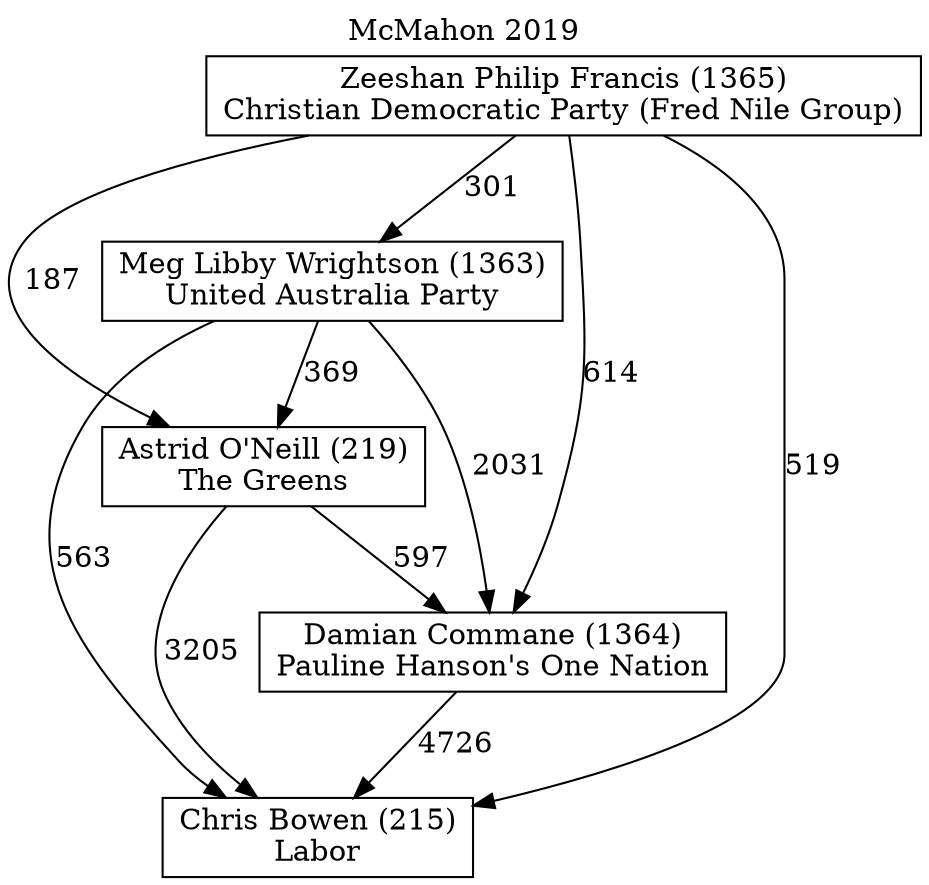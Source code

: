 // House preference flow
digraph "Chris Bowen (215)_McMahon_2019" {
	graph [label="McMahon 2019" labelloc=t mclimit=10]
	node [shape=box]
	"Astrid O'Neill (219)" [label="Astrid O'Neill (219)
The Greens"]
	"Chris Bowen (215)" [label="Chris Bowen (215)
Labor"]
	"Damian Commane (1364)" [label="Damian Commane (1364)
Pauline Hanson's One Nation"]
	"Meg Libby Wrightson (1363)" [label="Meg Libby Wrightson (1363)
United Australia Party"]
	"Zeeshan Philip Francis (1365)" [label="Zeeshan Philip Francis (1365)
Christian Democratic Party (Fred Nile Group)"]
	"Astrid O'Neill (219)" -> "Chris Bowen (215)" [label=3205]
	"Astrid O'Neill (219)" -> "Damian Commane (1364)" [label=597]
	"Damian Commane (1364)" -> "Chris Bowen (215)" [label=4726]
	"Meg Libby Wrightson (1363)" -> "Astrid O'Neill (219)" [label=369]
	"Meg Libby Wrightson (1363)" -> "Chris Bowen (215)" [label=563]
	"Meg Libby Wrightson (1363)" -> "Damian Commane (1364)" [label=2031]
	"Zeeshan Philip Francis (1365)" -> "Astrid O'Neill (219)" [label=187]
	"Zeeshan Philip Francis (1365)" -> "Chris Bowen (215)" [label=519]
	"Zeeshan Philip Francis (1365)" -> "Damian Commane (1364)" [label=614]
	"Zeeshan Philip Francis (1365)" -> "Meg Libby Wrightson (1363)" [label=301]
}
